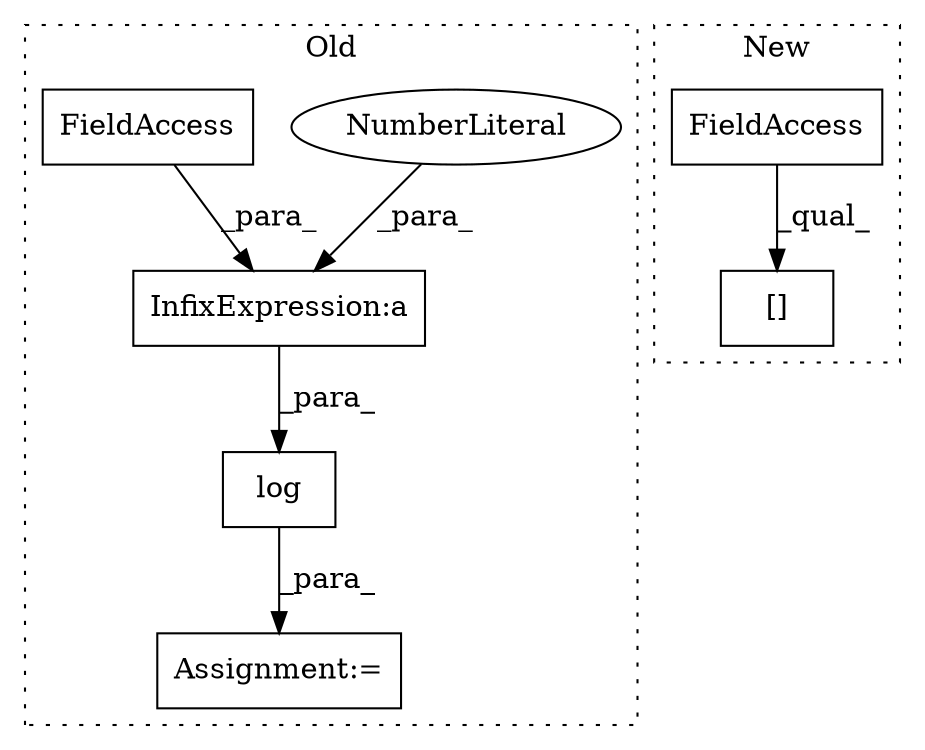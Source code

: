 digraph G {
subgraph cluster0 {
1 [label="log" a="32" s="1499,1517" l="4,1" shape="box"];
4 [label="InfixExpression:a" a="27" s="1504" l="3" shape="box"];
5 [label="NumberLiteral" a="34" s="1503" l="1" shape="ellipse"];
6 [label="Assignment:=" a="7" s="1481" l="1" shape="box"];
7 [label="FieldAccess" a="22" s="1507" l="10" shape="box"];
label = "Old";
style="dotted";
}
subgraph cluster1 {
2 [label="[]" a="2" s="2033,2154" l="16,2" shape="box"];
3 [label="FieldAccess" a="22" s="2033" l="10" shape="box"];
label = "New";
style="dotted";
}
1 -> 6 [label="_para_"];
3 -> 2 [label="_qual_"];
4 -> 1 [label="_para_"];
5 -> 4 [label="_para_"];
7 -> 4 [label="_para_"];
}